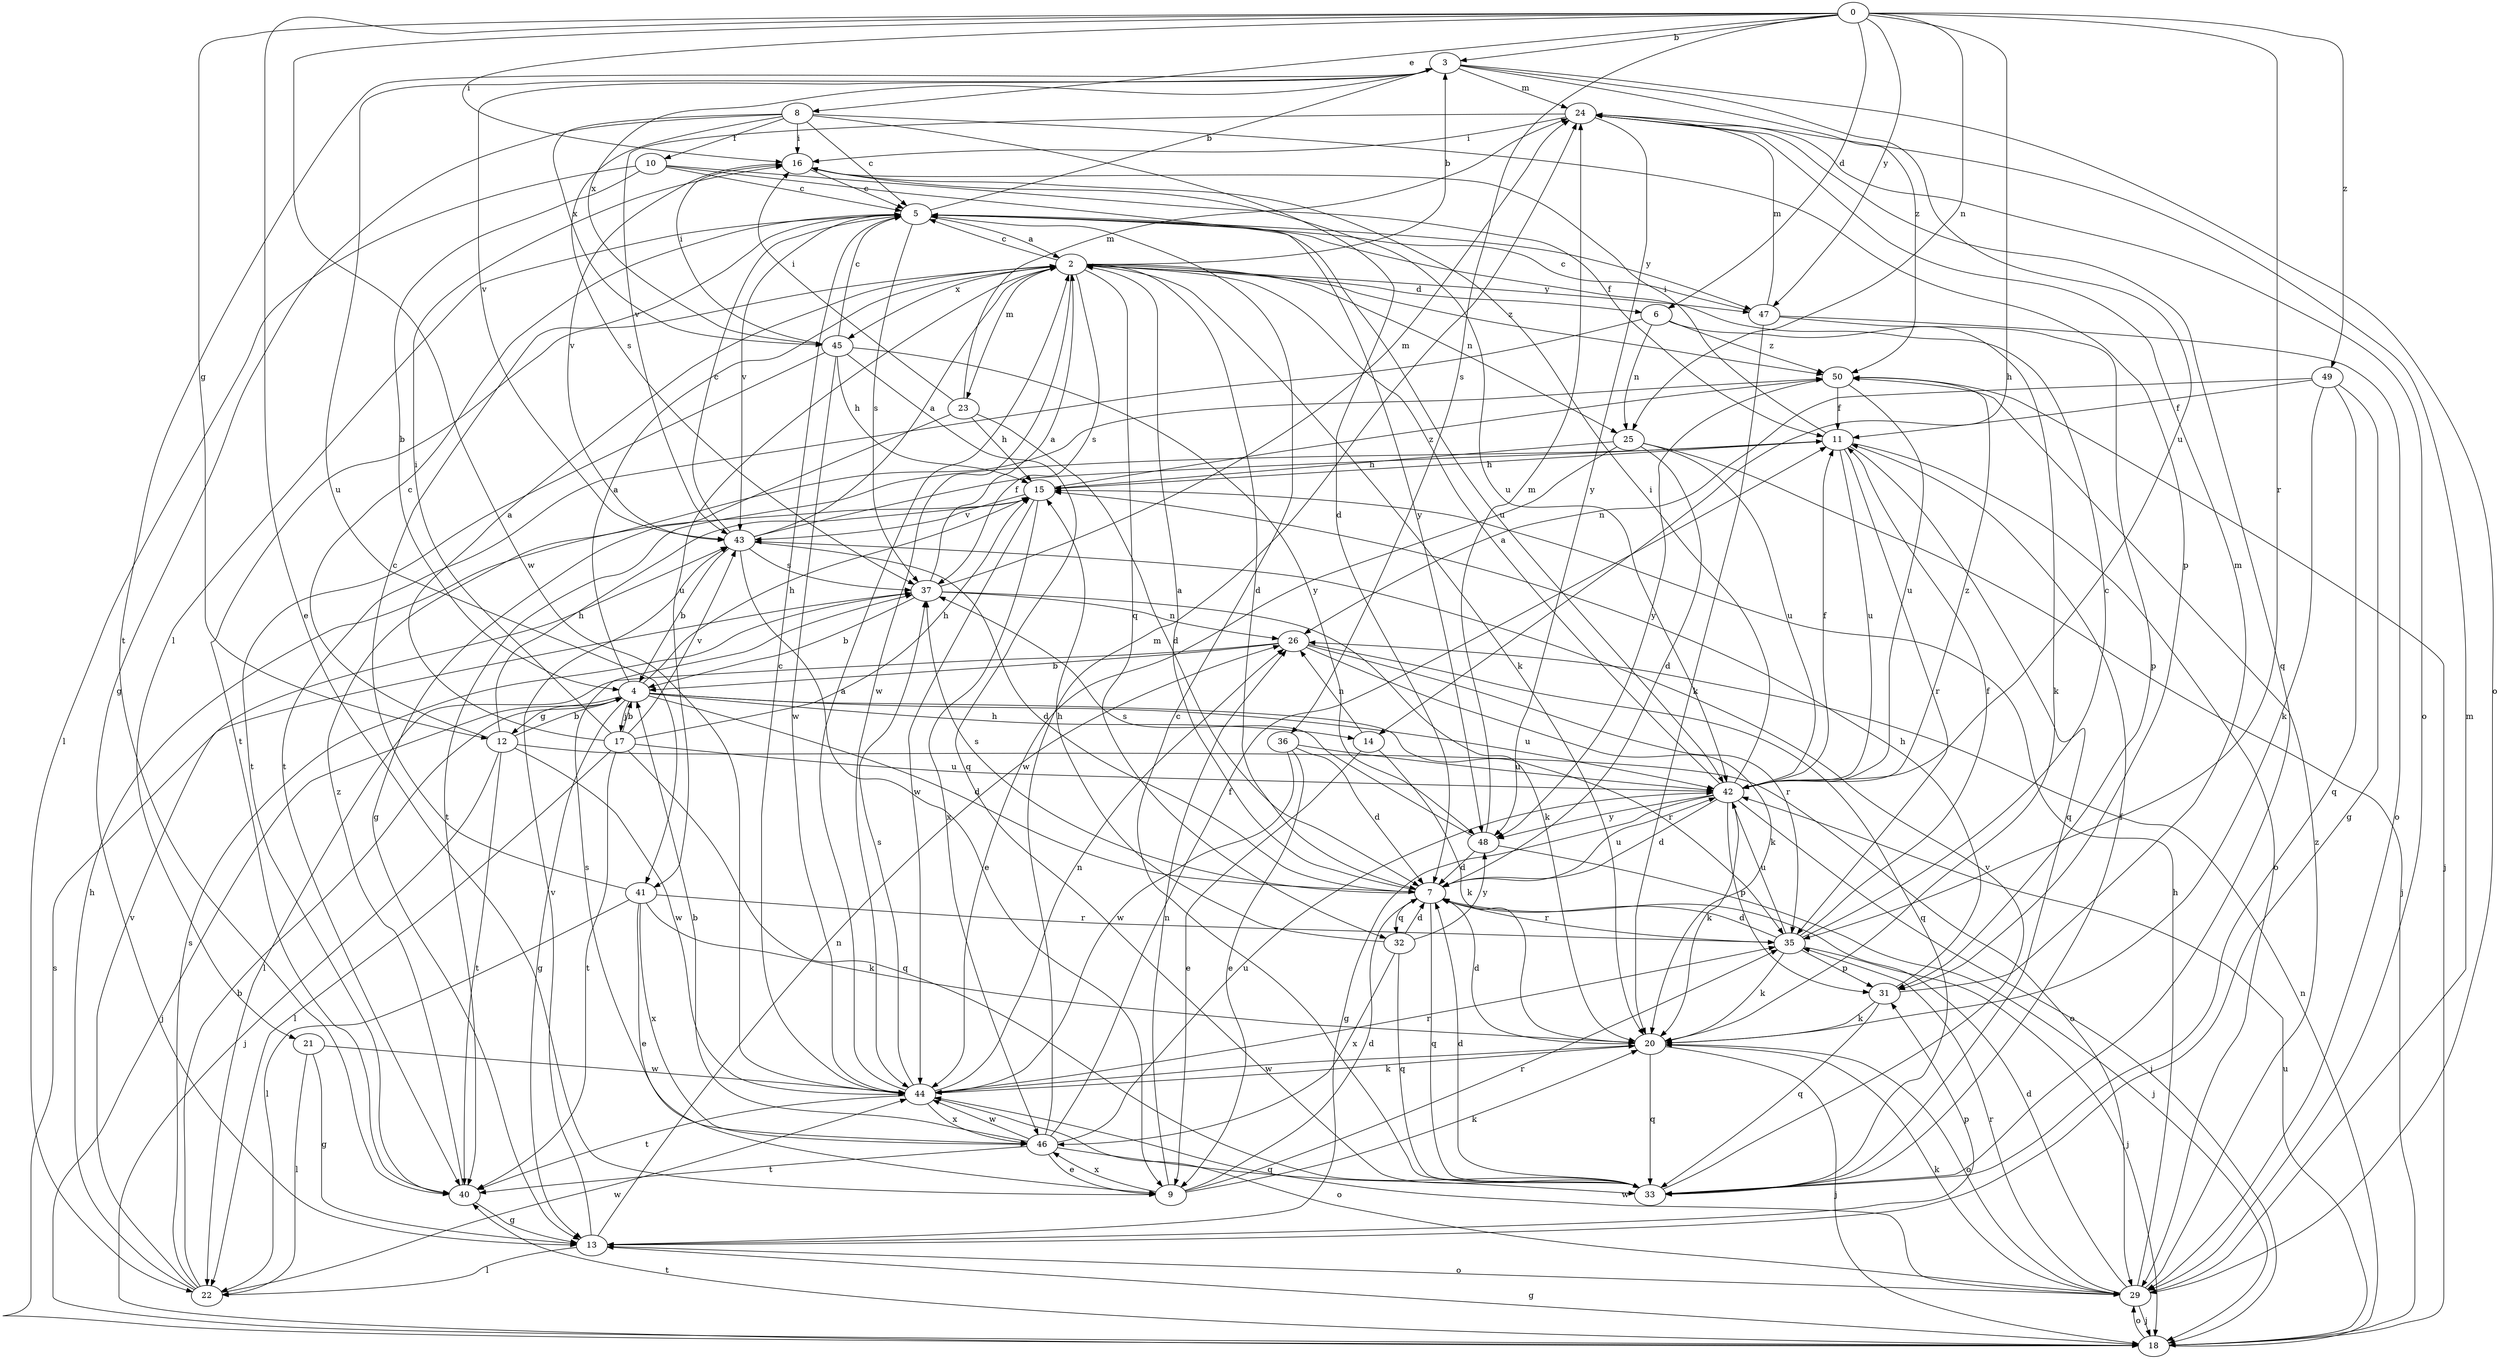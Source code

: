 strict digraph  {
0;
2;
3;
4;
5;
6;
7;
8;
9;
10;
11;
12;
13;
14;
15;
16;
17;
18;
20;
21;
22;
23;
24;
25;
26;
29;
31;
32;
33;
35;
36;
37;
40;
41;
42;
43;
44;
45;
46;
47;
48;
49;
50;
0 -> 3  [label=b];
0 -> 6  [label=d];
0 -> 8  [label=e];
0 -> 9  [label=e];
0 -> 12  [label=g];
0 -> 14  [label=h];
0 -> 16  [label=i];
0 -> 25  [label=n];
0 -> 35  [label=r];
0 -> 36  [label=s];
0 -> 44  [label=w];
0 -> 47  [label=y];
0 -> 49  [label=z];
2 -> 3  [label=b];
2 -> 5  [label=c];
2 -> 6  [label=d];
2 -> 7  [label=d];
2 -> 20  [label=k];
2 -> 23  [label=m];
2 -> 25  [label=n];
2 -> 32  [label=q];
2 -> 37  [label=s];
2 -> 40  [label=t];
2 -> 41  [label=u];
2 -> 44  [label=w];
2 -> 45  [label=x];
2 -> 47  [label=y];
2 -> 50  [label=z];
3 -> 24  [label=m];
3 -> 29  [label=o];
3 -> 40  [label=t];
3 -> 41  [label=u];
3 -> 42  [label=u];
3 -> 43  [label=v];
3 -> 45  [label=x];
3 -> 50  [label=z];
4 -> 2  [label=a];
4 -> 7  [label=d];
4 -> 12  [label=g];
4 -> 13  [label=g];
4 -> 14  [label=h];
4 -> 15  [label=h];
4 -> 17  [label=j];
4 -> 18  [label=j];
4 -> 35  [label=r];
4 -> 42  [label=u];
5 -> 2  [label=a];
5 -> 3  [label=b];
5 -> 21  [label=l];
5 -> 37  [label=s];
5 -> 42  [label=u];
5 -> 43  [label=v];
5 -> 47  [label=y];
6 -> 20  [label=k];
6 -> 25  [label=n];
6 -> 40  [label=t];
6 -> 50  [label=z];
7 -> 2  [label=a];
7 -> 32  [label=q];
7 -> 33  [label=q];
7 -> 35  [label=r];
7 -> 37  [label=s];
7 -> 42  [label=u];
8 -> 5  [label=c];
8 -> 7  [label=d];
8 -> 10  [label=f];
8 -> 13  [label=g];
8 -> 16  [label=i];
8 -> 31  [label=p];
8 -> 37  [label=s];
8 -> 45  [label=x];
9 -> 7  [label=d];
9 -> 20  [label=k];
9 -> 26  [label=n];
9 -> 35  [label=r];
9 -> 46  [label=x];
10 -> 4  [label=b];
10 -> 5  [label=c];
10 -> 11  [label=f];
10 -> 22  [label=l];
10 -> 48  [label=y];
11 -> 15  [label=h];
11 -> 16  [label=i];
11 -> 29  [label=o];
11 -> 33  [label=q];
11 -> 35  [label=r];
11 -> 40  [label=t];
11 -> 42  [label=u];
12 -> 4  [label=b];
12 -> 5  [label=c];
12 -> 15  [label=h];
12 -> 18  [label=j];
12 -> 29  [label=o];
12 -> 40  [label=t];
12 -> 44  [label=w];
13 -> 22  [label=l];
13 -> 26  [label=n];
13 -> 29  [label=o];
13 -> 31  [label=p];
13 -> 43  [label=v];
14 -> 9  [label=e];
14 -> 20  [label=k];
14 -> 26  [label=n];
15 -> 43  [label=v];
15 -> 44  [label=w];
15 -> 46  [label=x];
15 -> 50  [label=z];
16 -> 5  [label=c];
16 -> 42  [label=u];
16 -> 43  [label=v];
17 -> 2  [label=a];
17 -> 4  [label=b];
17 -> 15  [label=h];
17 -> 16  [label=i];
17 -> 22  [label=l];
17 -> 33  [label=q];
17 -> 40  [label=t];
17 -> 42  [label=u];
17 -> 43  [label=v];
18 -> 13  [label=g];
18 -> 26  [label=n];
18 -> 29  [label=o];
18 -> 37  [label=s];
18 -> 40  [label=t];
18 -> 42  [label=u];
20 -> 7  [label=d];
20 -> 18  [label=j];
20 -> 29  [label=o];
20 -> 33  [label=q];
20 -> 44  [label=w];
21 -> 13  [label=g];
21 -> 22  [label=l];
21 -> 44  [label=w];
22 -> 4  [label=b];
22 -> 15  [label=h];
22 -> 37  [label=s];
22 -> 43  [label=v];
22 -> 44  [label=w];
23 -> 7  [label=d];
23 -> 13  [label=g];
23 -> 15  [label=h];
23 -> 16  [label=i];
23 -> 24  [label=m];
24 -> 16  [label=i];
24 -> 29  [label=o];
24 -> 33  [label=q];
24 -> 43  [label=v];
24 -> 48  [label=y];
25 -> 7  [label=d];
25 -> 15  [label=h];
25 -> 18  [label=j];
25 -> 42  [label=u];
25 -> 44  [label=w];
26 -> 4  [label=b];
26 -> 20  [label=k];
26 -> 22  [label=l];
26 -> 33  [label=q];
26 -> 35  [label=r];
29 -> 7  [label=d];
29 -> 15  [label=h];
29 -> 18  [label=j];
29 -> 20  [label=k];
29 -> 24  [label=m];
29 -> 35  [label=r];
29 -> 44  [label=w];
29 -> 50  [label=z];
31 -> 15  [label=h];
31 -> 20  [label=k];
31 -> 24  [label=m];
31 -> 33  [label=q];
32 -> 7  [label=d];
32 -> 15  [label=h];
32 -> 33  [label=q];
32 -> 46  [label=x];
32 -> 48  [label=y];
33 -> 5  [label=c];
33 -> 7  [label=d];
33 -> 11  [label=f];
33 -> 43  [label=v];
35 -> 5  [label=c];
35 -> 7  [label=d];
35 -> 11  [label=f];
35 -> 18  [label=j];
35 -> 20  [label=k];
35 -> 31  [label=p];
35 -> 42  [label=u];
36 -> 7  [label=d];
36 -> 9  [label=e];
36 -> 42  [label=u];
36 -> 44  [label=w];
37 -> 2  [label=a];
37 -> 4  [label=b];
37 -> 20  [label=k];
37 -> 24  [label=m];
37 -> 26  [label=n];
40 -> 13  [label=g];
40 -> 50  [label=z];
41 -> 5  [label=c];
41 -> 9  [label=e];
41 -> 20  [label=k];
41 -> 22  [label=l];
41 -> 35  [label=r];
41 -> 46  [label=x];
42 -> 2  [label=a];
42 -> 7  [label=d];
42 -> 11  [label=f];
42 -> 13  [label=g];
42 -> 16  [label=i];
42 -> 18  [label=j];
42 -> 20  [label=k];
42 -> 31  [label=p];
42 -> 48  [label=y];
42 -> 50  [label=z];
43 -> 2  [label=a];
43 -> 4  [label=b];
43 -> 5  [label=c];
43 -> 7  [label=d];
43 -> 9  [label=e];
43 -> 11  [label=f];
43 -> 37  [label=s];
44 -> 2  [label=a];
44 -> 5  [label=c];
44 -> 20  [label=k];
44 -> 26  [label=n];
44 -> 29  [label=o];
44 -> 35  [label=r];
44 -> 37  [label=s];
44 -> 40  [label=t];
44 -> 46  [label=x];
45 -> 5  [label=c];
45 -> 15  [label=h];
45 -> 16  [label=i];
45 -> 33  [label=q];
45 -> 40  [label=t];
45 -> 44  [label=w];
45 -> 48  [label=y];
46 -> 4  [label=b];
46 -> 9  [label=e];
46 -> 11  [label=f];
46 -> 24  [label=m];
46 -> 33  [label=q];
46 -> 37  [label=s];
46 -> 40  [label=t];
46 -> 42  [label=u];
46 -> 44  [label=w];
47 -> 5  [label=c];
47 -> 20  [label=k];
47 -> 24  [label=m];
47 -> 29  [label=o];
47 -> 31  [label=p];
48 -> 7  [label=d];
48 -> 18  [label=j];
48 -> 24  [label=m];
48 -> 37  [label=s];
49 -> 11  [label=f];
49 -> 13  [label=g];
49 -> 20  [label=k];
49 -> 26  [label=n];
49 -> 33  [label=q];
50 -> 11  [label=f];
50 -> 18  [label=j];
50 -> 42  [label=u];
50 -> 48  [label=y];
}
